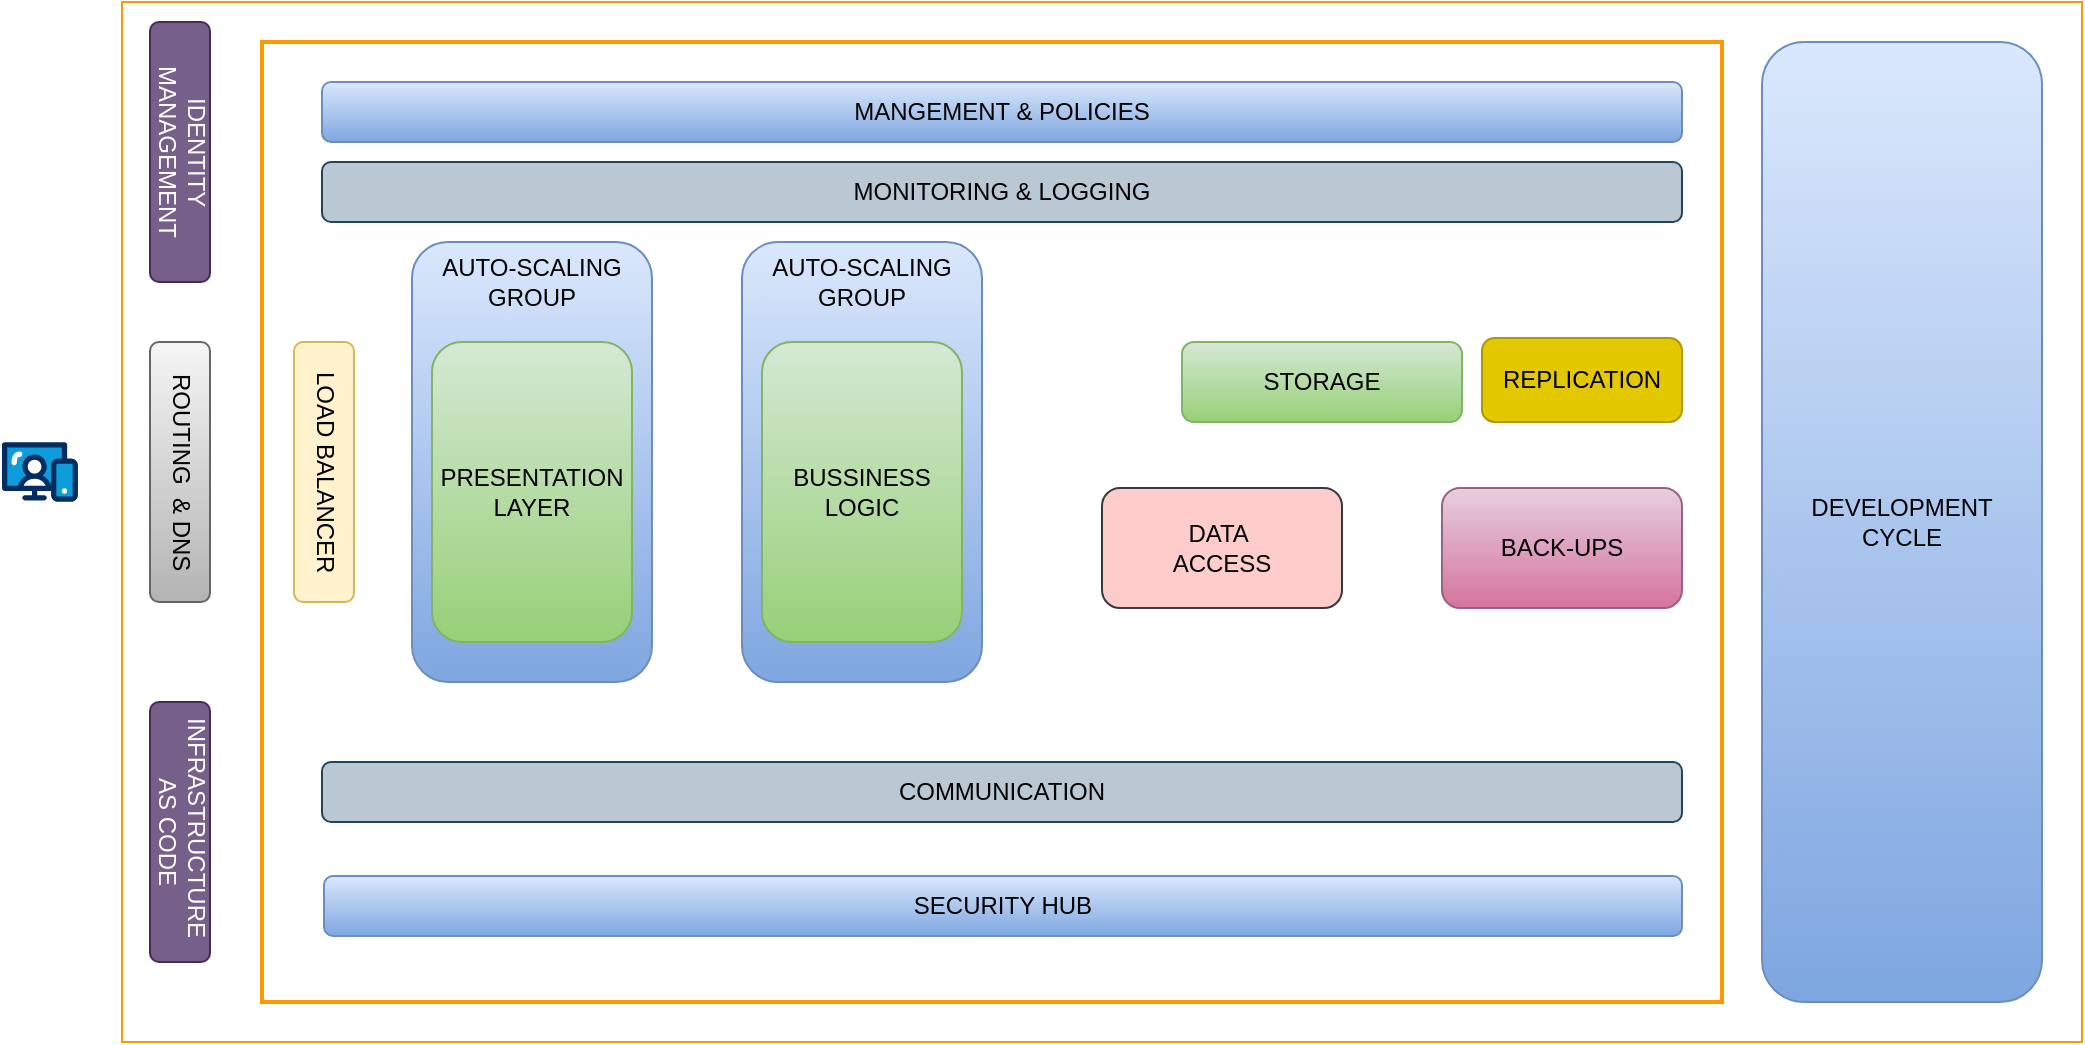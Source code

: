 <mxfile version="26.2.8">
  <diagram id="Ht1M8jgEwFfnCIfOTk4-" name="Page-1">
    <mxGraphModel dx="948" dy="546" grid="1" gridSize="10" guides="1" tooltips="1" connect="1" arrows="1" fold="1" page="1" pageScale="1" pageWidth="1169" pageHeight="827" math="0" shadow="0">
      <root>
        <mxCell id="0" />
        <mxCell id="1" parent="0" />
        <mxCell id="GuT3VO3JKZ2GulKYu3Ov-6" value="" style="outlineConnect=0;gradientColor=none;html=1;whiteSpace=wrap;fontSize=12;fontStyle=0;strokeColor=#FF9900;fillColor=none;verticalAlign=top;align=center;fontColor=#FF9900;dashed=0;spacingTop=3;" vertex="1" parent="1">
          <mxGeometry x="320" y="270" width="980" height="520" as="geometry" />
        </mxCell>
        <mxCell id="GuT3VO3JKZ2GulKYu3Ov-5" value="" style="outlineConnect=0;gradientColor=none;html=1;whiteSpace=wrap;fontSize=12;fontStyle=0;strokeColor=light-dark(#FF9900,#0000CC);fillColor=default;verticalAlign=middle;align=center;fontColor=#FF9900;spacingTop=3;flipH=0;horizontal=1;labelPosition=center;verticalLabelPosition=middle;spacing=1;rounded=0;shadow=0;strokeWidth=2;" vertex="1" parent="1">
          <mxGeometry x="390" y="290" width="730" height="480" as="geometry" />
        </mxCell>
        <mxCell id="GuT3VO3JKZ2GulKYu3Ov-1" value="" style="verticalLabelPosition=bottom;aspect=fixed;html=1;shape=mxgraph.salesforce.web;" vertex="1" parent="1">
          <mxGeometry x="260" y="490" width="37.97" height="30" as="geometry" />
        </mxCell>
        <mxCell id="GuT3VO3JKZ2GulKYu3Ov-7" value="MONITORING &amp;amp; LOGGING" style="rounded=1;whiteSpace=wrap;html=1;fillColor=#bac8d3;strokeColor=#23445d;" vertex="1" parent="1">
          <mxGeometry x="420" y="350" width="680" height="30" as="geometry" />
        </mxCell>
        <mxCell id="GuT3VO3JKZ2GulKYu3Ov-8" value="&lt;span style=&quot;background-color: transparent; color: light-dark(rgb(0, 0, 0), rgb(255, 255, 255));&quot;&gt;AUTO-SCALING&lt;/span&gt;&lt;br&gt;&lt;span style=&quot;background-color: transparent; color: light-dark(rgb(0, 0, 0), rgb(255, 255, 255));&quot;&gt;GROUP&lt;/span&gt;" style="rounded=1;whiteSpace=wrap;html=1;labelPosition=center;verticalLabelPosition=top;align=center;verticalAlign=bottom;spacingTop=6;spacing=-35;fillColor=#dae8fc;strokeColor=#6c8ebf;gradientColor=#7ea6e0;" vertex="1" parent="1">
          <mxGeometry x="465" y="390" width="120" height="220" as="geometry" />
        </mxCell>
        <mxCell id="GuT3VO3JKZ2GulKYu3Ov-10" value="ROUTING&amp;nbsp; &amp;amp; DNS" style="rounded=1;whiteSpace=wrap;html=1;textDirection=vertical-lr;fillColor=#f5f5f5;gradientColor=#b3b3b3;strokeColor=#666666;" vertex="1" parent="1">
          <mxGeometry x="334" y="440" width="30" height="130" as="geometry" />
        </mxCell>
        <mxCell id="GuT3VO3JKZ2GulKYu3Ov-13" value="PRESENTATION&lt;div&gt;LAYER&lt;/div&gt;" style="rounded=1;whiteSpace=wrap;html=1;fillColor=#d5e8d4;gradientColor=#97d077;strokeColor=#82b366;" vertex="1" parent="1">
          <mxGeometry x="475" y="440" width="100" height="150" as="geometry" />
        </mxCell>
        <mxCell id="GuT3VO3JKZ2GulKYu3Ov-14" value="MANGEMENT &amp;amp; POLICIES" style="rounded=1;whiteSpace=wrap;html=1;fillColor=#dae8fc;strokeColor=#6c8ebf;gradientColor=#7ea6e0;" vertex="1" parent="1">
          <mxGeometry x="420" y="310" width="680" height="30" as="geometry" />
        </mxCell>
        <mxCell id="GuT3VO3JKZ2GulKYu3Ov-15" value="SECURITY HUB" style="rounded=1;whiteSpace=wrap;html=1;fillColor=#dae8fc;strokeColor=#6c8ebf;gradientColor=#7ea6e0;" vertex="1" parent="1">
          <mxGeometry x="421" y="707" width="679" height="30" as="geometry" />
        </mxCell>
        <mxCell id="GuT3VO3JKZ2GulKYu3Ov-19" value="STORAGE" style="rounded=1;whiteSpace=wrap;html=1;fillColor=#d5e8d4;gradientColor=#97d077;strokeColor=#82b366;" vertex="1" parent="1">
          <mxGeometry x="850" y="440" width="140" height="40" as="geometry" />
        </mxCell>
        <mxCell id="GuT3VO3JKZ2GulKYu3Ov-20" value="REPLICATION" style="whiteSpace=wrap;html=1;fillColor=#e3c800;strokeColor=#B09500;rounded=1;fontColor=#000000;" vertex="1" parent="1">
          <mxGeometry x="1000" y="438" width="100" height="42" as="geometry" />
        </mxCell>
        <mxCell id="GuT3VO3JKZ2GulKYu3Ov-24" value="&lt;span style=&quot;background-color: transparent; color: light-dark(rgb(0, 0, 0), rgb(255, 255, 255));&quot;&gt;AUTO-SCALING&lt;/span&gt;&lt;br&gt;&lt;span style=&quot;background-color: transparent; color: light-dark(rgb(0, 0, 0), rgb(255, 255, 255));&quot;&gt;GROUP&lt;/span&gt;" style="rounded=1;whiteSpace=wrap;html=1;labelPosition=center;verticalLabelPosition=top;align=center;verticalAlign=bottom;spacingTop=6;spacing=-35;fillColor=#dae8fc;strokeColor=#6c8ebf;gradientColor=#7ea6e0;" vertex="1" parent="1">
          <mxGeometry x="630" y="390" width="120" height="220" as="geometry" />
        </mxCell>
        <mxCell id="GuT3VO3JKZ2GulKYu3Ov-25" value="&lt;div&gt;BUSSINESS&lt;/div&gt;&lt;div&gt;LOGIC&lt;/div&gt;" style="rounded=1;whiteSpace=wrap;html=1;fillColor=#d5e8d4;gradientColor=#97d077;strokeColor=#82b366;" vertex="1" parent="1">
          <mxGeometry x="640" y="440" width="100" height="150" as="geometry" />
        </mxCell>
        <mxCell id="GuT3VO3JKZ2GulKYu3Ov-27" value="COMMUNICATION" style="rounded=1;whiteSpace=wrap;html=1;fillColor=#bac8d3;strokeColor=#23445d;" vertex="1" parent="1">
          <mxGeometry x="420" y="650" width="680" height="30" as="geometry" />
        </mxCell>
        <mxCell id="GuT3VO3JKZ2GulKYu3Ov-28" value="DATA&amp;nbsp;&lt;div&gt;ACCESS&lt;/div&gt;" style="rounded=1;whiteSpace=wrap;html=1;fillColor=#ffcccc;strokeColor=#36393d;" vertex="1" parent="1">
          <mxGeometry x="810" y="513" width="120" height="60" as="geometry" />
        </mxCell>
        <mxCell id="GuT3VO3JKZ2GulKYu3Ov-29" value="BACK-UPS" style="whiteSpace=wrap;html=1;rounded=1;fillColor=#e6d0de;gradientColor=#d5739d;strokeColor=#996185;" vertex="1" parent="1">
          <mxGeometry x="980" y="513" width="120" height="60" as="geometry" />
        </mxCell>
        <mxCell id="GuT3VO3JKZ2GulKYu3Ov-36" value="LOAD BALANCER" style="rounded=1;whiteSpace=wrap;html=1;textDirection=vertical-lr;fillColor=#fff2cc;strokeColor=#d6b656;" vertex="1" parent="1">
          <mxGeometry x="406" y="440" width="30" height="130" as="geometry" />
        </mxCell>
        <mxCell id="GuT3VO3JKZ2GulKYu3Ov-37" value="IDENTITY MANAGEMENT" style="rounded=1;whiteSpace=wrap;html=1;textDirection=vertical-rl;fillColor=#76608a;strokeColor=#432D57;fontColor=#ffffff;" vertex="1" parent="1">
          <mxGeometry x="334" y="280" width="30" height="130" as="geometry" />
        </mxCell>
        <mxCell id="GuT3VO3JKZ2GulKYu3Ov-38" value="INFRASTRUCTURE&amp;nbsp;&lt;div&gt;AS CODE&lt;/div&gt;" style="rounded=1;whiteSpace=wrap;html=1;textDirection=vertical-rl;fillColor=#76608a;strokeColor=#432D57;fontColor=#ffffff;" vertex="1" parent="1">
          <mxGeometry x="334" y="620" width="30" height="130" as="geometry" />
        </mxCell>
        <mxCell id="GuT3VO3JKZ2GulKYu3Ov-39" value="DEVELOPMENT&lt;div&gt;CYCLE&lt;/div&gt;" style="rounded=1;whiteSpace=wrap;html=1;fillColor=#dae8fc;strokeColor=#6c8ebf;gradientColor=#7ea6e0;" vertex="1" parent="1">
          <mxGeometry x="1140" y="290" width="140" height="480" as="geometry" />
        </mxCell>
      </root>
    </mxGraphModel>
  </diagram>
</mxfile>
